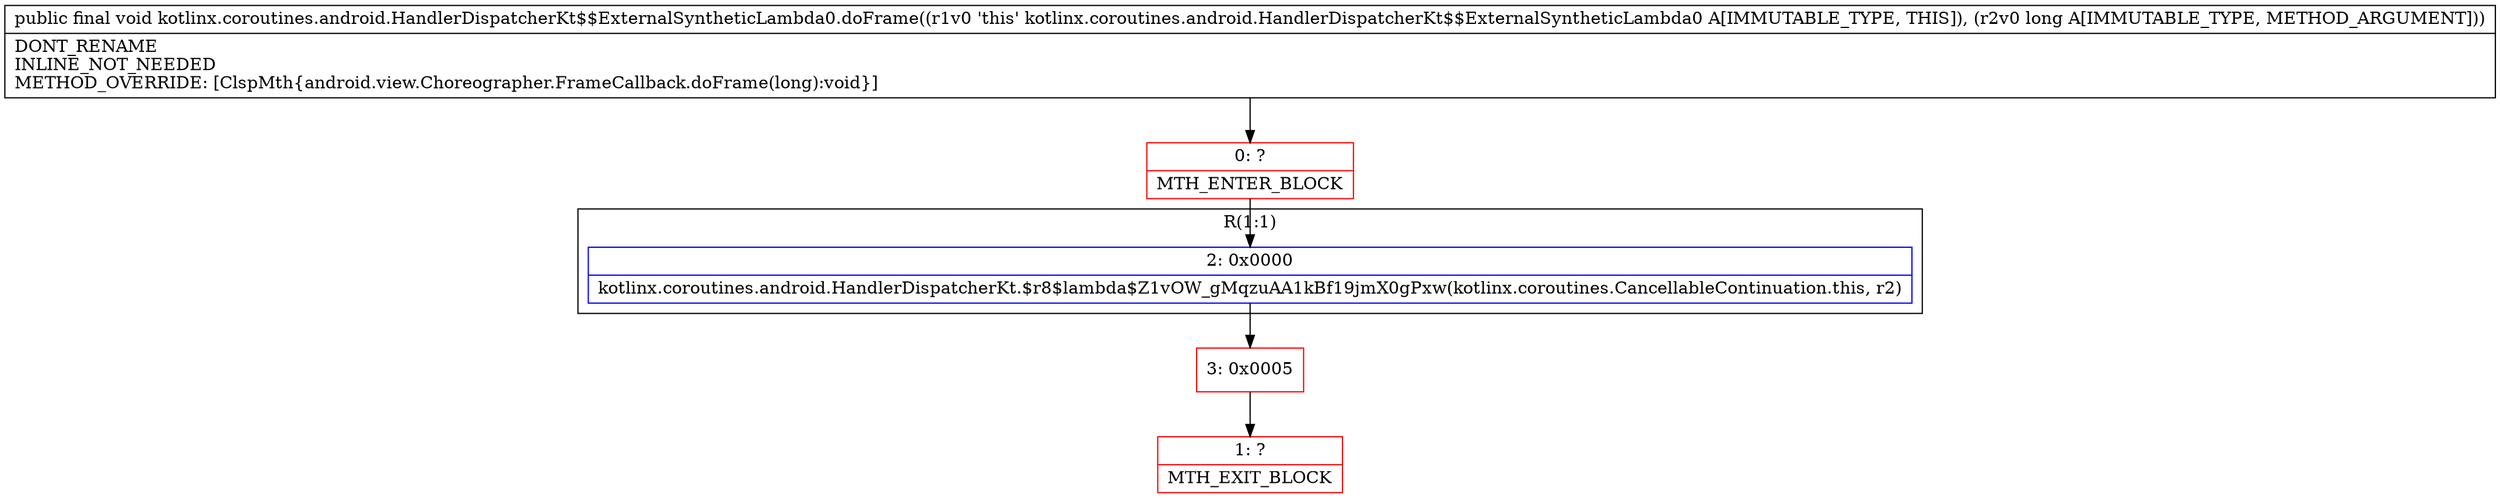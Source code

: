 digraph "CFG forkotlinx.coroutines.android.HandlerDispatcherKt$$ExternalSyntheticLambda0.doFrame(J)V" {
subgraph cluster_Region_1012274888 {
label = "R(1:1)";
node [shape=record,color=blue];
Node_2 [shape=record,label="{2\:\ 0x0000|kotlinx.coroutines.android.HandlerDispatcherKt.$r8$lambda$Z1vOW_gMqzuAA1kBf19jmX0gPxw(kotlinx.coroutines.CancellableContinuation.this, r2)\l}"];
}
Node_0 [shape=record,color=red,label="{0\:\ ?|MTH_ENTER_BLOCK\l}"];
Node_3 [shape=record,color=red,label="{3\:\ 0x0005}"];
Node_1 [shape=record,color=red,label="{1\:\ ?|MTH_EXIT_BLOCK\l}"];
MethodNode[shape=record,label="{public final void kotlinx.coroutines.android.HandlerDispatcherKt$$ExternalSyntheticLambda0.doFrame((r1v0 'this' kotlinx.coroutines.android.HandlerDispatcherKt$$ExternalSyntheticLambda0 A[IMMUTABLE_TYPE, THIS]), (r2v0 long A[IMMUTABLE_TYPE, METHOD_ARGUMENT]))  | DONT_RENAME\lINLINE_NOT_NEEDED\lMETHOD_OVERRIDE: [ClspMth\{android.view.Choreographer.FrameCallback.doFrame(long):void\}]\l}"];
MethodNode -> Node_0;Node_2 -> Node_3;
Node_0 -> Node_2;
Node_3 -> Node_1;
}

